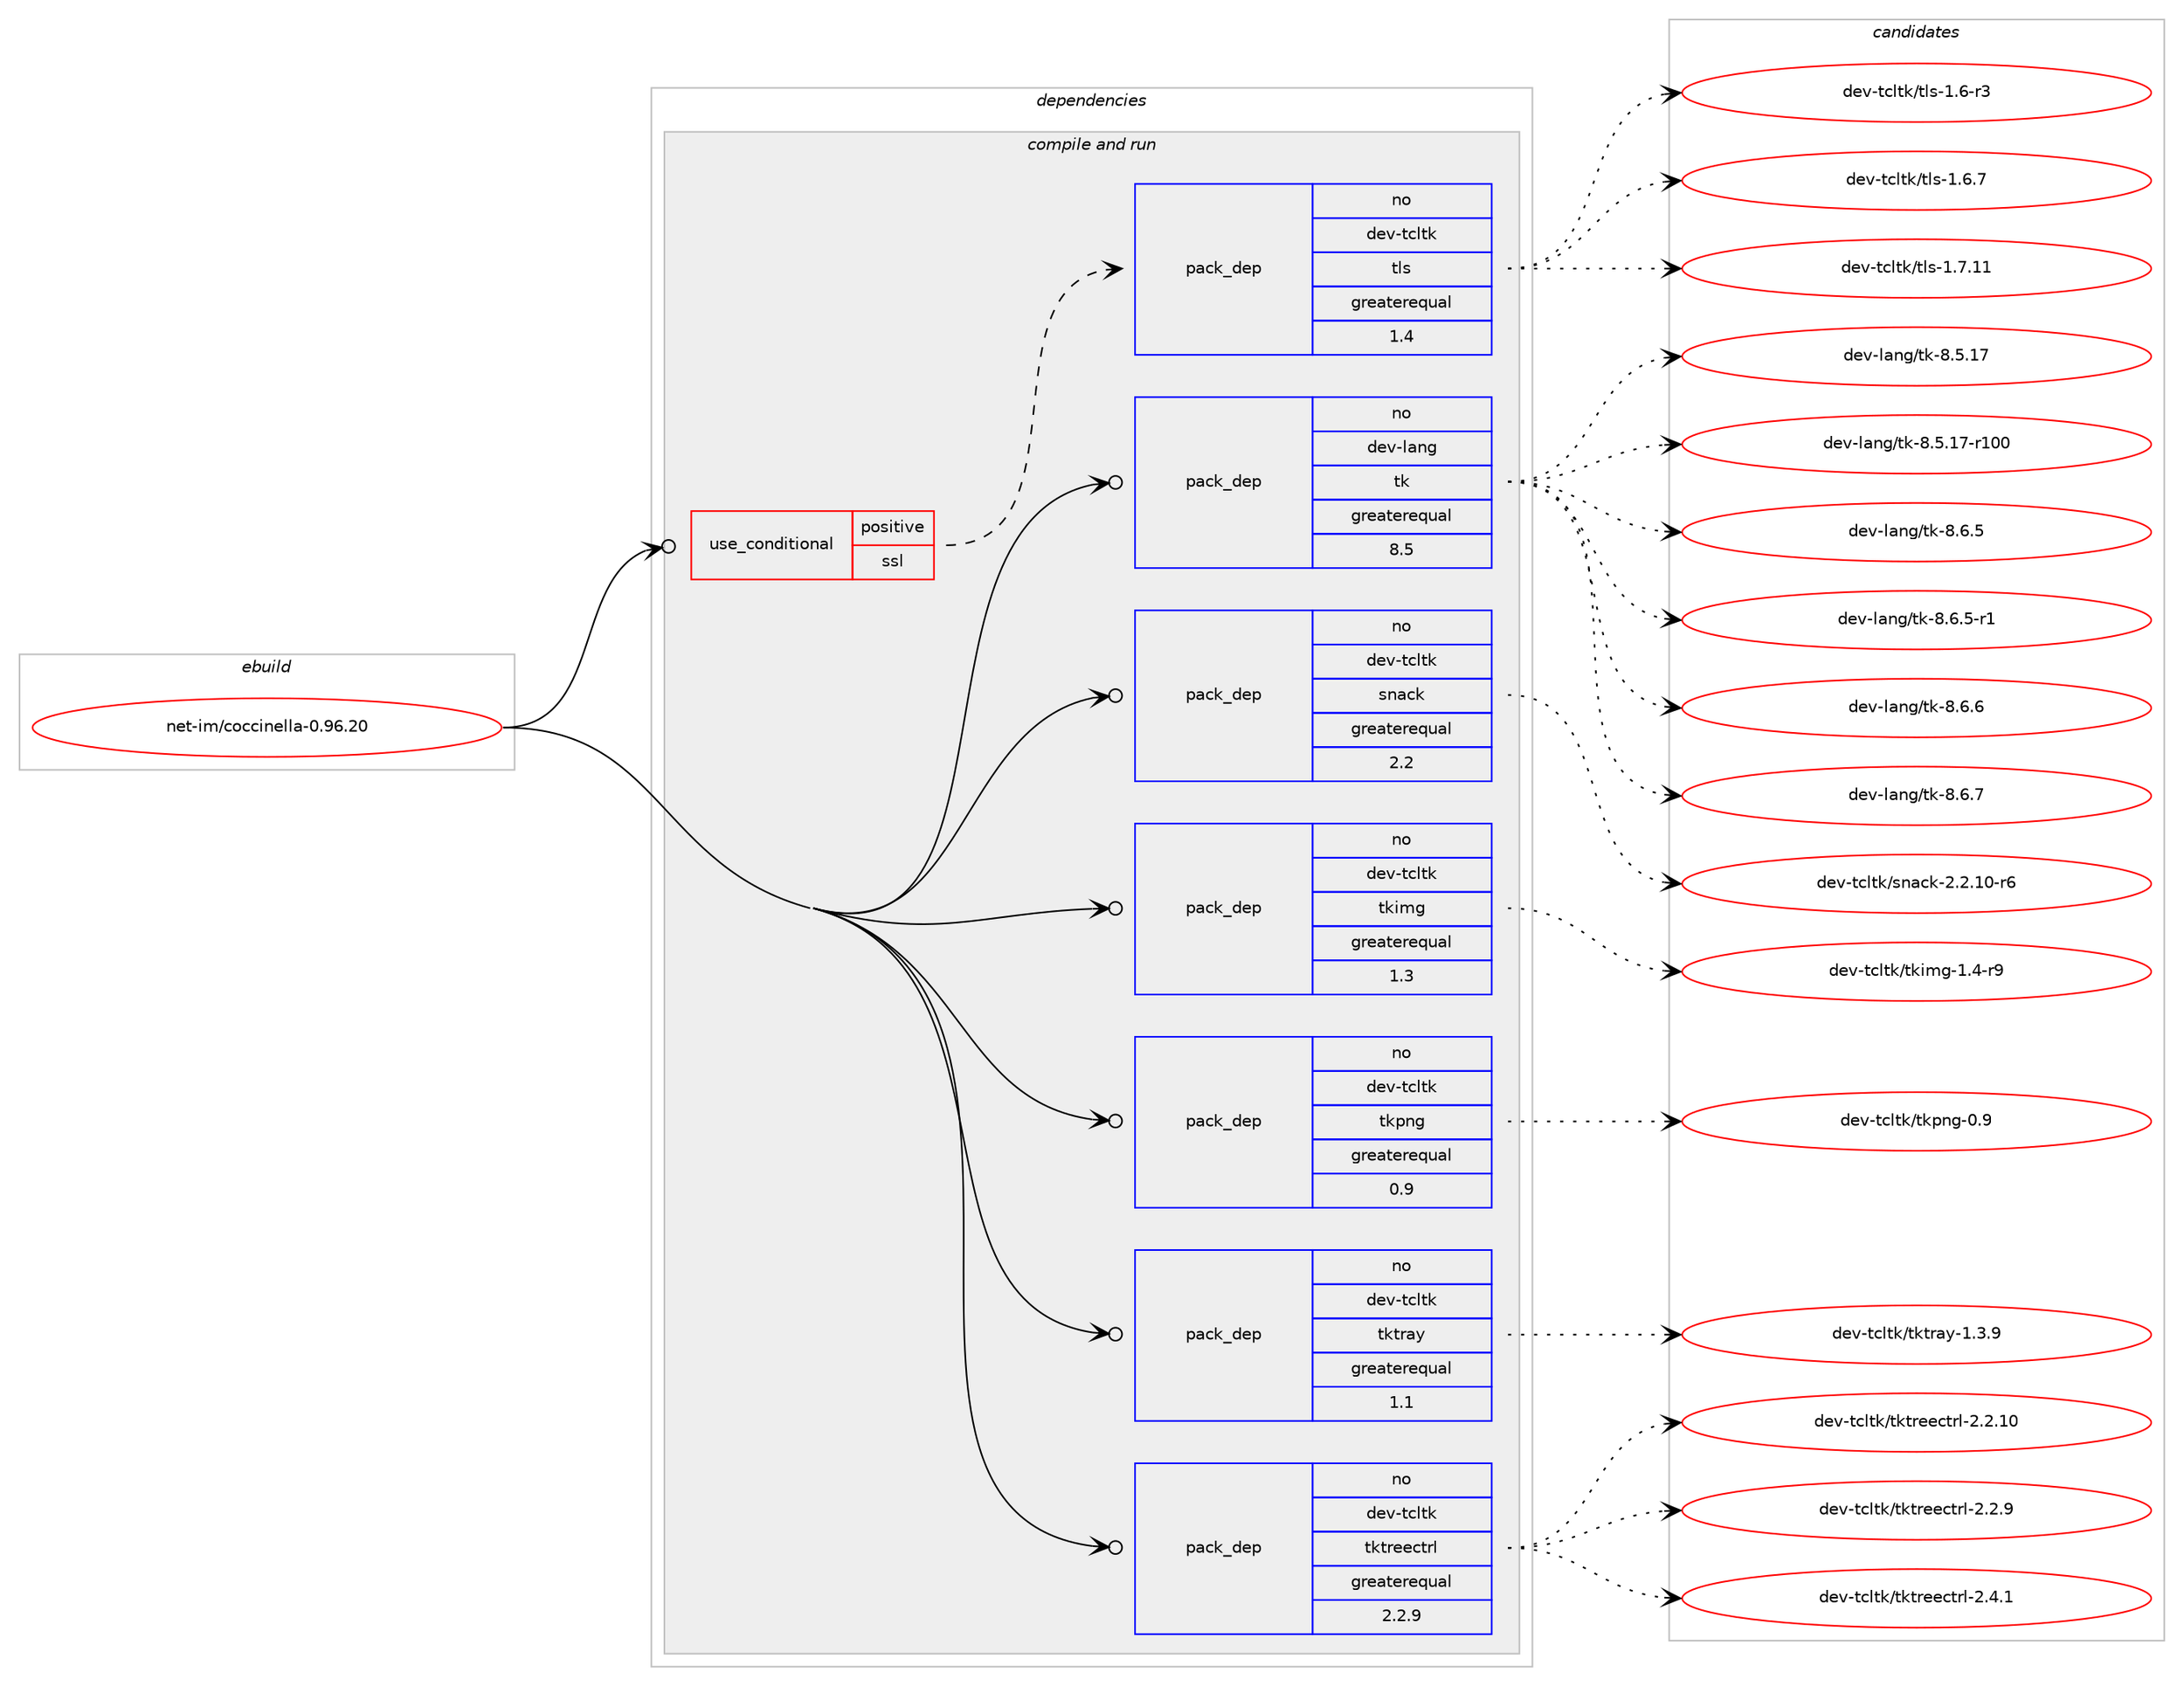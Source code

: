 digraph prolog {

# *************
# Graph options
# *************

newrank=true;
concentrate=true;
compound=true;
graph [rankdir=LR,fontname=Helvetica,fontsize=10,ranksep=1.5];#, ranksep=2.5, nodesep=0.2];
edge  [arrowhead=vee];
node  [fontname=Helvetica,fontsize=10];

# **********
# The ebuild
# **********

subgraph cluster_leftcol {
color=gray;
rank=same;
label=<<i>ebuild</i>>;
id [label="net-im/coccinella-0.96.20", color=red, width=4, href="../net-im/coccinella-0.96.20.svg"];
}

# ****************
# The dependencies
# ****************

subgraph cluster_midcol {
color=gray;
label=<<i>dependencies</i>>;
subgraph cluster_compile {
fillcolor="#eeeeee";
style=filled;
label=<<i>compile</i>>;
}
subgraph cluster_compileandrun {
fillcolor="#eeeeee";
style=filled;
label=<<i>compile and run</i>>;
subgraph cond101903 {
dependency411717 [label=<<TABLE BORDER="0" CELLBORDER="1" CELLSPACING="0" CELLPADDING="4"><TR><TD ROWSPAN="3" CELLPADDING="10">use_conditional</TD></TR><TR><TD>positive</TD></TR><TR><TD>ssl</TD></TR></TABLE>>, shape=none, color=red];
subgraph pack302985 {
dependency411718 [label=<<TABLE BORDER="0" CELLBORDER="1" CELLSPACING="0" CELLPADDING="4" WIDTH="220"><TR><TD ROWSPAN="6" CELLPADDING="30">pack_dep</TD></TR><TR><TD WIDTH="110">no</TD></TR><TR><TD>dev-tcltk</TD></TR><TR><TD>tls</TD></TR><TR><TD>greaterequal</TD></TR><TR><TD>1.4</TD></TR></TABLE>>, shape=none, color=blue];
}
dependency411717:e -> dependency411718:w [weight=20,style="dashed",arrowhead="vee"];
}
id:e -> dependency411717:w [weight=20,style="solid",arrowhead="odotvee"];
subgraph pack302986 {
dependency411719 [label=<<TABLE BORDER="0" CELLBORDER="1" CELLSPACING="0" CELLPADDING="4" WIDTH="220"><TR><TD ROWSPAN="6" CELLPADDING="30">pack_dep</TD></TR><TR><TD WIDTH="110">no</TD></TR><TR><TD>dev-lang</TD></TR><TR><TD>tk</TD></TR><TR><TD>greaterequal</TD></TR><TR><TD>8.5</TD></TR></TABLE>>, shape=none, color=blue];
}
id:e -> dependency411719:w [weight=20,style="solid",arrowhead="odotvee"];
subgraph pack302987 {
dependency411720 [label=<<TABLE BORDER="0" CELLBORDER="1" CELLSPACING="0" CELLPADDING="4" WIDTH="220"><TR><TD ROWSPAN="6" CELLPADDING="30">pack_dep</TD></TR><TR><TD WIDTH="110">no</TD></TR><TR><TD>dev-tcltk</TD></TR><TR><TD>snack</TD></TR><TR><TD>greaterequal</TD></TR><TR><TD>2.2</TD></TR></TABLE>>, shape=none, color=blue];
}
id:e -> dependency411720:w [weight=20,style="solid",arrowhead="odotvee"];
subgraph pack302988 {
dependency411721 [label=<<TABLE BORDER="0" CELLBORDER="1" CELLSPACING="0" CELLPADDING="4" WIDTH="220"><TR><TD ROWSPAN="6" CELLPADDING="30">pack_dep</TD></TR><TR><TD WIDTH="110">no</TD></TR><TR><TD>dev-tcltk</TD></TR><TR><TD>tkimg</TD></TR><TR><TD>greaterequal</TD></TR><TR><TD>1.3</TD></TR></TABLE>>, shape=none, color=blue];
}
id:e -> dependency411721:w [weight=20,style="solid",arrowhead="odotvee"];
subgraph pack302989 {
dependency411722 [label=<<TABLE BORDER="0" CELLBORDER="1" CELLSPACING="0" CELLPADDING="4" WIDTH="220"><TR><TD ROWSPAN="6" CELLPADDING="30">pack_dep</TD></TR><TR><TD WIDTH="110">no</TD></TR><TR><TD>dev-tcltk</TD></TR><TR><TD>tkpng</TD></TR><TR><TD>greaterequal</TD></TR><TR><TD>0.9</TD></TR></TABLE>>, shape=none, color=blue];
}
id:e -> dependency411722:w [weight=20,style="solid",arrowhead="odotvee"];
subgraph pack302990 {
dependency411723 [label=<<TABLE BORDER="0" CELLBORDER="1" CELLSPACING="0" CELLPADDING="4" WIDTH="220"><TR><TD ROWSPAN="6" CELLPADDING="30">pack_dep</TD></TR><TR><TD WIDTH="110">no</TD></TR><TR><TD>dev-tcltk</TD></TR><TR><TD>tktray</TD></TR><TR><TD>greaterequal</TD></TR><TR><TD>1.1</TD></TR></TABLE>>, shape=none, color=blue];
}
id:e -> dependency411723:w [weight=20,style="solid",arrowhead="odotvee"];
subgraph pack302991 {
dependency411724 [label=<<TABLE BORDER="0" CELLBORDER="1" CELLSPACING="0" CELLPADDING="4" WIDTH="220"><TR><TD ROWSPAN="6" CELLPADDING="30">pack_dep</TD></TR><TR><TD WIDTH="110">no</TD></TR><TR><TD>dev-tcltk</TD></TR><TR><TD>tktreectrl</TD></TR><TR><TD>greaterequal</TD></TR><TR><TD>2.2.9</TD></TR></TABLE>>, shape=none, color=blue];
}
id:e -> dependency411724:w [weight=20,style="solid",arrowhead="odotvee"];
}
subgraph cluster_run {
fillcolor="#eeeeee";
style=filled;
label=<<i>run</i>>;
}
}

# **************
# The candidates
# **************

subgraph cluster_choices {
rank=same;
color=gray;
label=<<i>candidates</i>>;

subgraph choice302985 {
color=black;
nodesep=1;
choice100101118451169910811610747116108115454946544511451 [label="dev-tcltk/tls-1.6-r3", color=red, width=4,href="../dev-tcltk/tls-1.6-r3.svg"];
choice100101118451169910811610747116108115454946544655 [label="dev-tcltk/tls-1.6.7", color=red, width=4,href="../dev-tcltk/tls-1.6.7.svg"];
choice10010111845116991081161074711610811545494655464949 [label="dev-tcltk/tls-1.7.11", color=red, width=4,href="../dev-tcltk/tls-1.7.11.svg"];
dependency411718:e -> choice100101118451169910811610747116108115454946544511451:w [style=dotted,weight="100"];
dependency411718:e -> choice100101118451169910811610747116108115454946544655:w [style=dotted,weight="100"];
dependency411718:e -> choice10010111845116991081161074711610811545494655464949:w [style=dotted,weight="100"];
}
subgraph choice302986 {
color=black;
nodesep=1;
choice10010111845108971101034711610745564653464955 [label="dev-lang/tk-8.5.17", color=red, width=4,href="../dev-lang/tk-8.5.17.svg"];
choice1001011184510897110103471161074556465346495545114494848 [label="dev-lang/tk-8.5.17-r100", color=red, width=4,href="../dev-lang/tk-8.5.17-r100.svg"];
choice100101118451089711010347116107455646544653 [label="dev-lang/tk-8.6.5", color=red, width=4,href="../dev-lang/tk-8.6.5.svg"];
choice1001011184510897110103471161074556465446534511449 [label="dev-lang/tk-8.6.5-r1", color=red, width=4,href="../dev-lang/tk-8.6.5-r1.svg"];
choice100101118451089711010347116107455646544654 [label="dev-lang/tk-8.6.6", color=red, width=4,href="../dev-lang/tk-8.6.6.svg"];
choice100101118451089711010347116107455646544655 [label="dev-lang/tk-8.6.7", color=red, width=4,href="../dev-lang/tk-8.6.7.svg"];
dependency411719:e -> choice10010111845108971101034711610745564653464955:w [style=dotted,weight="100"];
dependency411719:e -> choice1001011184510897110103471161074556465346495545114494848:w [style=dotted,weight="100"];
dependency411719:e -> choice100101118451089711010347116107455646544653:w [style=dotted,weight="100"];
dependency411719:e -> choice1001011184510897110103471161074556465446534511449:w [style=dotted,weight="100"];
dependency411719:e -> choice100101118451089711010347116107455646544654:w [style=dotted,weight="100"];
dependency411719:e -> choice100101118451089711010347116107455646544655:w [style=dotted,weight="100"];
}
subgraph choice302987 {
color=black;
nodesep=1;
choice1001011184511699108116107471151109799107455046504649484511454 [label="dev-tcltk/snack-2.2.10-r6", color=red, width=4,href="../dev-tcltk/snack-2.2.10-r6.svg"];
dependency411720:e -> choice1001011184511699108116107471151109799107455046504649484511454:w [style=dotted,weight="100"];
}
subgraph choice302988 {
color=black;
nodesep=1;
choice100101118451169910811610747116107105109103454946524511457 [label="dev-tcltk/tkimg-1.4-r9", color=red, width=4,href="../dev-tcltk/tkimg-1.4-r9.svg"];
dependency411721:e -> choice100101118451169910811610747116107105109103454946524511457:w [style=dotted,weight="100"];
}
subgraph choice302989 {
color=black;
nodesep=1;
choice10010111845116991081161074711610711211010345484657 [label="dev-tcltk/tkpng-0.9", color=red, width=4,href="../dev-tcltk/tkpng-0.9.svg"];
dependency411722:e -> choice10010111845116991081161074711610711211010345484657:w [style=dotted,weight="100"];
}
subgraph choice302990 {
color=black;
nodesep=1;
choice10010111845116991081161074711610711611497121454946514657 [label="dev-tcltk/tktray-1.3.9", color=red, width=4,href="../dev-tcltk/tktray-1.3.9.svg"];
dependency411723:e -> choice10010111845116991081161074711610711611497121454946514657:w [style=dotted,weight="100"];
}
subgraph choice302991 {
color=black;
nodesep=1;
choice1001011184511699108116107471161071161141011019911611410845504650464948 [label="dev-tcltk/tktreectrl-2.2.10", color=red, width=4,href="../dev-tcltk/tktreectrl-2.2.10.svg"];
choice10010111845116991081161074711610711611410110199116114108455046504657 [label="dev-tcltk/tktreectrl-2.2.9", color=red, width=4,href="../dev-tcltk/tktreectrl-2.2.9.svg"];
choice10010111845116991081161074711610711611410110199116114108455046524649 [label="dev-tcltk/tktreectrl-2.4.1", color=red, width=4,href="../dev-tcltk/tktreectrl-2.4.1.svg"];
dependency411724:e -> choice1001011184511699108116107471161071161141011019911611410845504650464948:w [style=dotted,weight="100"];
dependency411724:e -> choice10010111845116991081161074711610711611410110199116114108455046504657:w [style=dotted,weight="100"];
dependency411724:e -> choice10010111845116991081161074711610711611410110199116114108455046524649:w [style=dotted,weight="100"];
}
}

}
